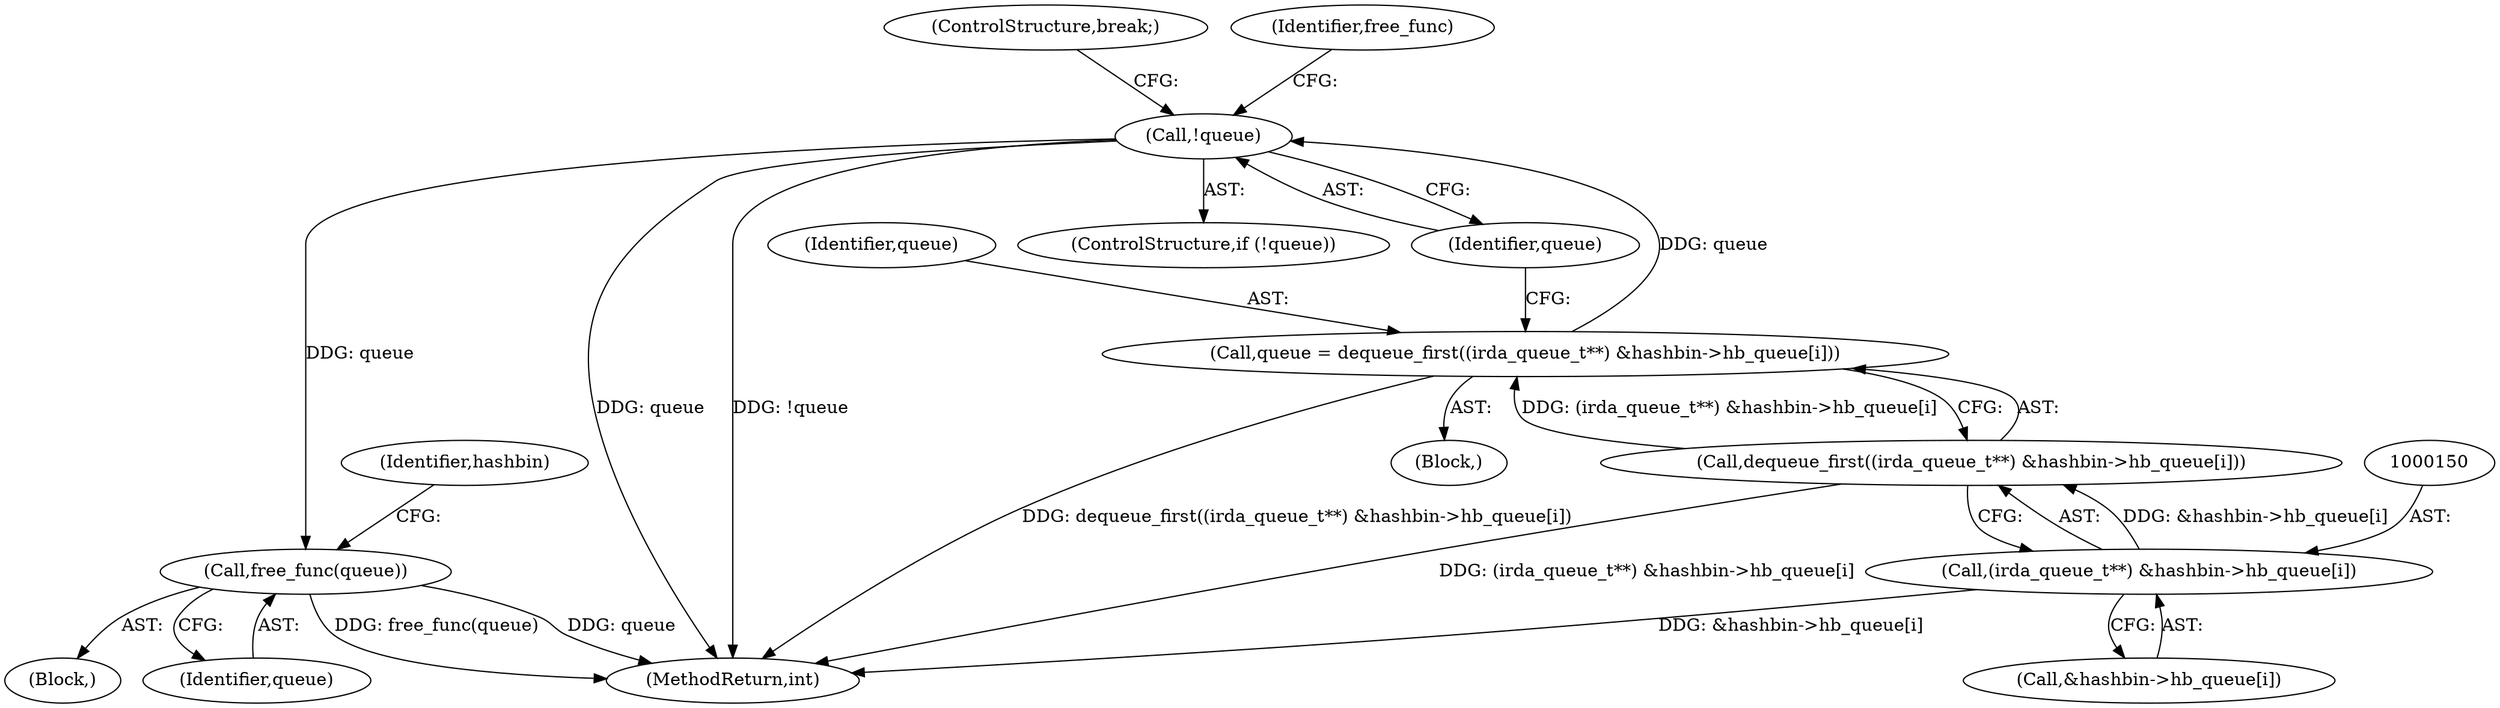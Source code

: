 digraph "0_linux_4c03b862b12f980456f9de92db6d508a4999b788@API" {
"1000176" [label="(Call,free_func(queue))"];
"1000158" [label="(Call,!queue)"];
"1000146" [label="(Call,queue = dequeue_first((irda_queue_t**) &hashbin->hb_queue[i]))"];
"1000148" [label="(Call,dequeue_first((irda_queue_t**) &hashbin->hb_queue[i]))"];
"1000149" [label="(Call,(irda_queue_t**) &hashbin->hb_queue[i])"];
"1000181" [label="(Identifier,hashbin)"];
"1000148" [label="(Call,dequeue_first((irda_queue_t**) &hashbin->hb_queue[i]))"];
"1000177" [label="(Identifier,queue)"];
"1000216" [label="(MethodReturn,int)"];
"1000146" [label="(Call,queue = dequeue_first((irda_queue_t**) &hashbin->hb_queue[i]))"];
"1000160" [label="(ControlStructure,break;)"];
"1000157" [label="(ControlStructure,if (!queue))"];
"1000147" [label="(Identifier,queue)"];
"1000176" [label="(Call,free_func(queue))"];
"1000158" [label="(Call,!queue)"];
"1000159" [label="(Identifier,queue)"];
"1000162" [label="(Identifier,free_func)"];
"1000149" [label="(Call,(irda_queue_t**) &hashbin->hb_queue[i])"];
"1000145" [label="(Block,)"];
"1000151" [label="(Call,&hashbin->hb_queue[i])"];
"1000163" [label="(Block,)"];
"1000176" -> "1000163"  [label="AST: "];
"1000176" -> "1000177"  [label="CFG: "];
"1000177" -> "1000176"  [label="AST: "];
"1000181" -> "1000176"  [label="CFG: "];
"1000176" -> "1000216"  [label="DDG: free_func(queue)"];
"1000176" -> "1000216"  [label="DDG: queue"];
"1000158" -> "1000176"  [label="DDG: queue"];
"1000158" -> "1000157"  [label="AST: "];
"1000158" -> "1000159"  [label="CFG: "];
"1000159" -> "1000158"  [label="AST: "];
"1000160" -> "1000158"  [label="CFG: "];
"1000162" -> "1000158"  [label="CFG: "];
"1000158" -> "1000216"  [label="DDG: queue"];
"1000158" -> "1000216"  [label="DDG: !queue"];
"1000146" -> "1000158"  [label="DDG: queue"];
"1000146" -> "1000145"  [label="AST: "];
"1000146" -> "1000148"  [label="CFG: "];
"1000147" -> "1000146"  [label="AST: "];
"1000148" -> "1000146"  [label="AST: "];
"1000159" -> "1000146"  [label="CFG: "];
"1000146" -> "1000216"  [label="DDG: dequeue_first((irda_queue_t**) &hashbin->hb_queue[i])"];
"1000148" -> "1000146"  [label="DDG: (irda_queue_t**) &hashbin->hb_queue[i]"];
"1000148" -> "1000149"  [label="CFG: "];
"1000149" -> "1000148"  [label="AST: "];
"1000148" -> "1000216"  [label="DDG: (irda_queue_t**) &hashbin->hb_queue[i]"];
"1000149" -> "1000148"  [label="DDG: &hashbin->hb_queue[i]"];
"1000149" -> "1000151"  [label="CFG: "];
"1000150" -> "1000149"  [label="AST: "];
"1000151" -> "1000149"  [label="AST: "];
"1000149" -> "1000216"  [label="DDG: &hashbin->hb_queue[i]"];
}
